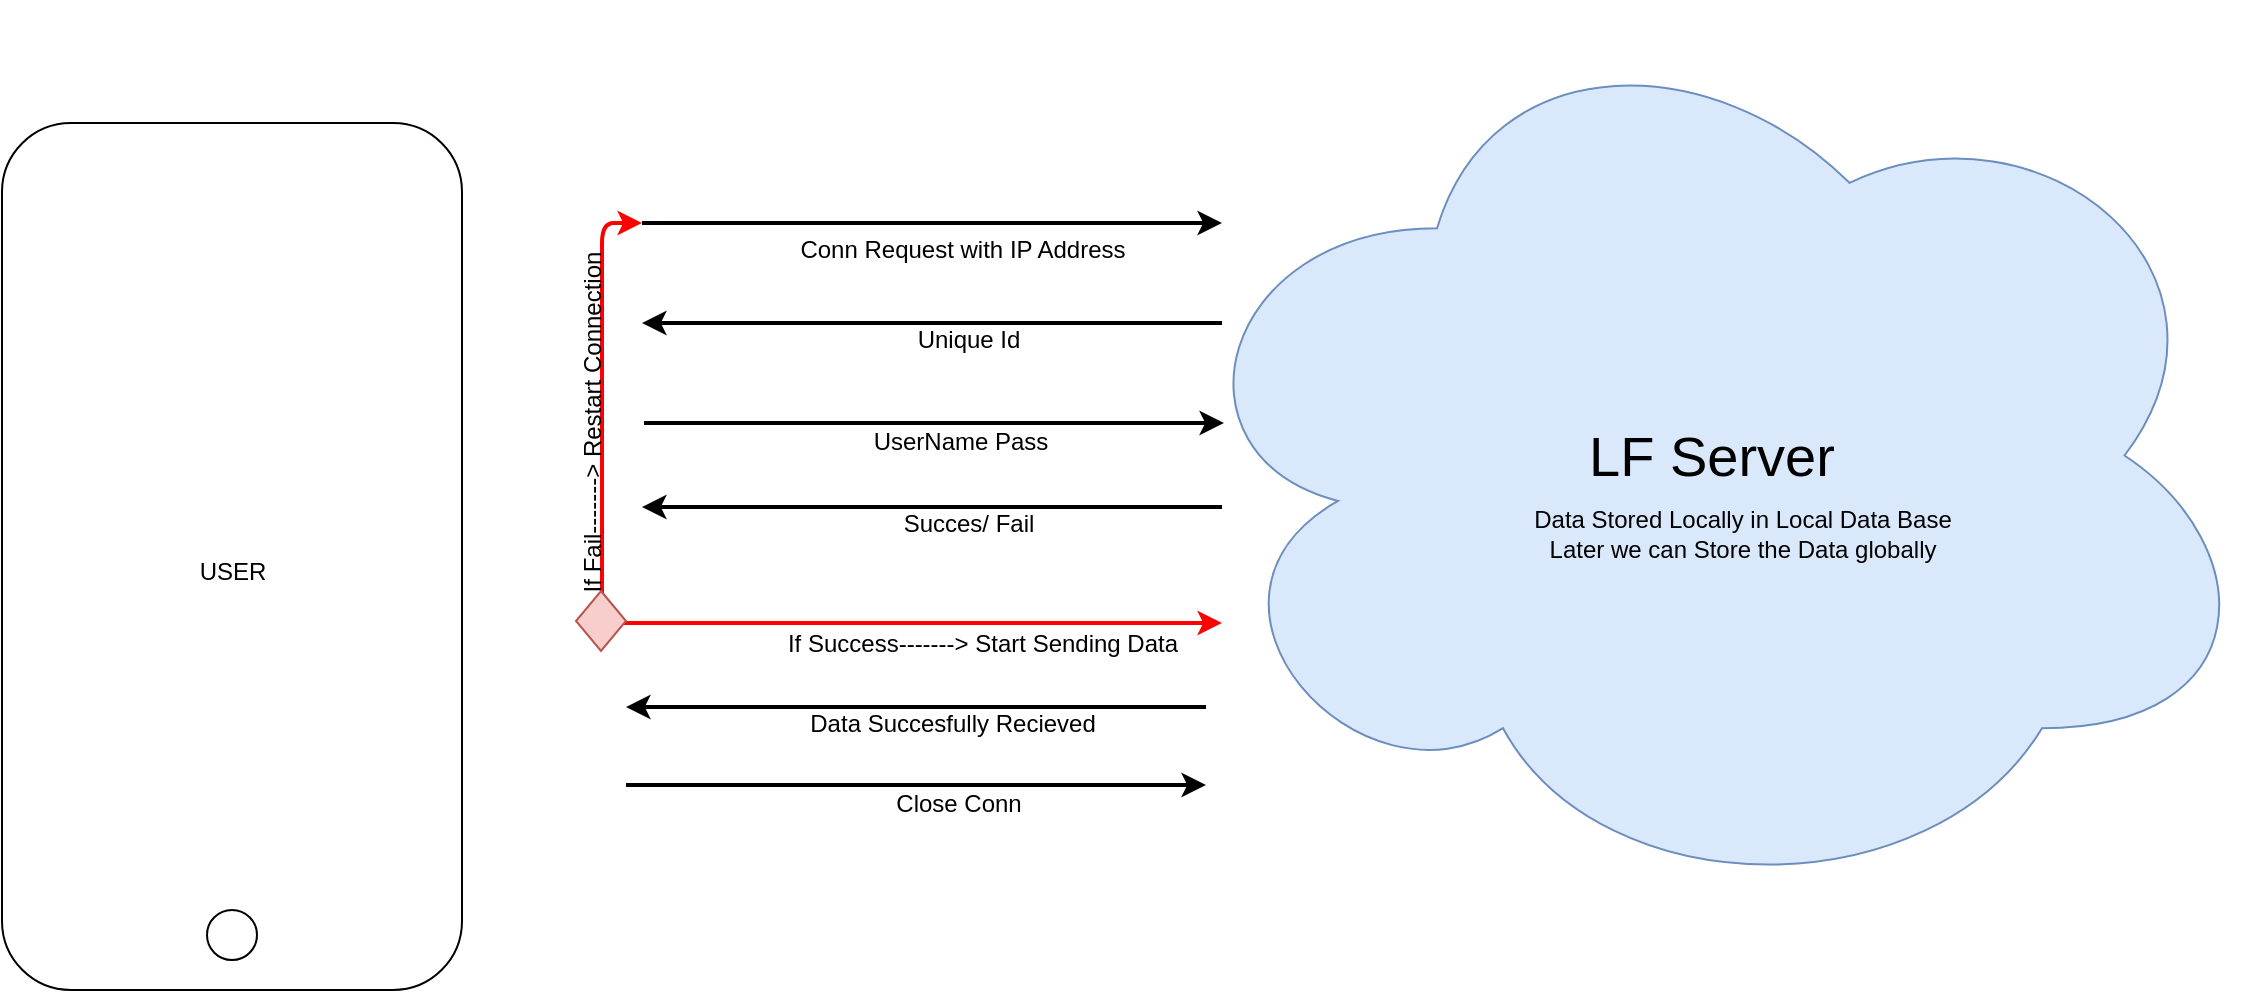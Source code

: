 <mxfile version="14.9.8" type="github">
  <diagram id="gDMXhIrPlpHxcNn4BB3M" name="Page-1">
    <mxGraphModel dx="1422" dy="742" grid="1" gridSize="10" guides="1" tooltips="1" connect="1" arrows="1" fold="1" page="1" pageScale="1" pageWidth="1400" pageHeight="850" math="0" shadow="0">
      <root>
        <mxCell id="0" />
        <mxCell id="1" parent="0" />
        <mxCell id="ZPShamkxypRbvgqsSkSR-1" value="" style="rounded=1;whiteSpace=wrap;html=1;" vertex="1" parent="1">
          <mxGeometry x="40" y="166.5" width="230" height="433.5" as="geometry" />
        </mxCell>
        <mxCell id="ZPShamkxypRbvgqsSkSR-2" value="" style="ellipse;whiteSpace=wrap;html=1;aspect=fixed;" vertex="1" parent="1">
          <mxGeometry x="142.5" y="560" width="25" height="25" as="geometry" />
        </mxCell>
        <mxCell id="ZPShamkxypRbvgqsSkSR-3" value="USER" style="text;html=1;align=center;verticalAlign=middle;resizable=0;points=[];autosize=1;strokeColor=none;" vertex="1" parent="1">
          <mxGeometry x="130" y="380.5" width="50" height="20" as="geometry" />
        </mxCell>
        <mxCell id="ZPShamkxypRbvgqsSkSR-4" value="" style="endArrow=classic;html=1;strokeWidth=2;" edge="1" parent="1">
          <mxGeometry width="50" height="50" relative="1" as="geometry">
            <mxPoint x="360" y="216.5" as="sourcePoint" />
            <mxPoint x="650" y="216.5" as="targetPoint" />
          </mxGeometry>
        </mxCell>
        <mxCell id="ZPShamkxypRbvgqsSkSR-5" value="Conn Request with IP Address" style="text;html=1;strokeColor=none;fillColor=none;align=center;verticalAlign=middle;whiteSpace=wrap;rounded=0;" vertex="1" parent="1">
          <mxGeometry x="434.5" y="220" width="170.5" height="20" as="geometry" />
        </mxCell>
        <mxCell id="ZPShamkxypRbvgqsSkSR-8" value="" style="endArrow=classic;html=1;strokeWidth=2;" edge="1" parent="1">
          <mxGeometry width="50" height="50" relative="1" as="geometry">
            <mxPoint x="650" y="266.5" as="sourcePoint" />
            <mxPoint x="360" y="266.5" as="targetPoint" />
          </mxGeometry>
        </mxCell>
        <mxCell id="ZPShamkxypRbvgqsSkSR-9" value="Unique Id" style="text;html=1;align=center;verticalAlign=middle;resizable=0;points=[];autosize=1;strokeColor=none;" vertex="1" parent="1">
          <mxGeometry x="487.5" y="264.5" width="70" height="20" as="geometry" />
        </mxCell>
        <mxCell id="ZPShamkxypRbvgqsSkSR-11" value="" style="endArrow=classic;html=1;strokeWidth=2;" edge="1" parent="1">
          <mxGeometry width="50" height="50" relative="1" as="geometry">
            <mxPoint x="361" y="316.5" as="sourcePoint" />
            <mxPoint x="651" y="316.5" as="targetPoint" />
          </mxGeometry>
        </mxCell>
        <mxCell id="ZPShamkxypRbvgqsSkSR-12" value="UserName Pass" style="text;html=1;align=center;verticalAlign=middle;resizable=0;points=[];autosize=1;strokeColor=none;" vertex="1" parent="1">
          <mxGeometry x="468.5" y="315.5" width="100" height="20" as="geometry" />
        </mxCell>
        <mxCell id="ZPShamkxypRbvgqsSkSR-13" value="&lt;font style=&quot;font-size: 28px&quot;&gt;LF Server&lt;/font&gt;" style="ellipse;shape=cloud;whiteSpace=wrap;html=1;fillColor=#dae8fc;strokeColor=#6c8ebf;" vertex="1" parent="1">
          <mxGeometry x="620" y="105.5" width="550" height="454.5" as="geometry" />
        </mxCell>
        <mxCell id="ZPShamkxypRbvgqsSkSR-14" value="" style="endArrow=classic;html=1;strokeWidth=2;" edge="1" parent="1">
          <mxGeometry width="50" height="50" relative="1" as="geometry">
            <mxPoint x="650" y="358.5" as="sourcePoint" />
            <mxPoint x="360" y="358.5" as="targetPoint" />
          </mxGeometry>
        </mxCell>
        <mxCell id="ZPShamkxypRbvgqsSkSR-15" value="Succes/ Fail " style="text;html=1;align=center;verticalAlign=middle;resizable=0;points=[];autosize=1;strokeColor=none;" vertex="1" parent="1">
          <mxGeometry x="482.5" y="356.5" width="80" height="20" as="geometry" />
        </mxCell>
        <mxCell id="ZPShamkxypRbvgqsSkSR-17" value="" style="endArrow=classic;html=1;strokeWidth=2;strokeColor=#FF0000;" edge="1" parent="1">
          <mxGeometry width="50" height="50" relative="1" as="geometry">
            <mxPoint x="340" y="416.5" as="sourcePoint" />
            <mxPoint x="650" y="416.5" as="targetPoint" />
          </mxGeometry>
        </mxCell>
        <mxCell id="ZPShamkxypRbvgqsSkSR-18" value="" style="endArrow=classic;html=1;strokeWidth=2;strokeColor=#FF0000;" edge="1" parent="1">
          <mxGeometry width="50" height="50" relative="1" as="geometry">
            <mxPoint x="340" y="416.5" as="sourcePoint" />
            <mxPoint x="360" y="216.5" as="targetPoint" />
            <Array as="points">
              <mxPoint x="340" y="216.5" />
            </Array>
          </mxGeometry>
        </mxCell>
        <mxCell id="ZPShamkxypRbvgqsSkSR-19" value="If Success-------&amp;gt; Start Sending Data" style="text;html=1;align=center;verticalAlign=middle;resizable=0;points=[];autosize=1;strokeColor=none;" vertex="1" parent="1">
          <mxGeometry x="425" y="416.5" width="210" height="20" as="geometry" />
        </mxCell>
        <mxCell id="ZPShamkxypRbvgqsSkSR-20" value="If Fail-------&amp;gt; Restart Connection" style="text;html=1;align=center;verticalAlign=middle;resizable=0;points=[];autosize=1;strokeColor=none;rotation=-90;" vertex="1" parent="1">
          <mxGeometry x="240" y="306.5" width="190" height="20" as="geometry" />
        </mxCell>
        <mxCell id="ZPShamkxypRbvgqsSkSR-21" value="" style="rhombus;whiteSpace=wrap;html=1;fillColor=#f8cecc;strokeColor=#b85450;" vertex="1" parent="1">
          <mxGeometry x="327" y="400.5" width="25" height="30" as="geometry" />
        </mxCell>
        <mxCell id="ZPShamkxypRbvgqsSkSR-25" value="" style="endArrow=classic;html=1;strokeWidth=2;" edge="1" parent="1">
          <mxGeometry width="50" height="50" relative="1" as="geometry">
            <mxPoint x="642" y="458.5" as="sourcePoint" />
            <mxPoint x="352" y="458.5" as="targetPoint" />
          </mxGeometry>
        </mxCell>
        <mxCell id="ZPShamkxypRbvgqsSkSR-26" value="Data Succesfully Recieved " style="text;html=1;align=center;verticalAlign=middle;resizable=0;points=[];autosize=1;strokeColor=none;" vertex="1" parent="1">
          <mxGeometry x="434.5" y="456.5" width="160" height="20" as="geometry" />
        </mxCell>
        <mxCell id="ZPShamkxypRbvgqsSkSR-27" value="" style="endArrow=classic;html=1;strokeWidth=2;" edge="1" parent="1">
          <mxGeometry width="50" height="50" relative="1" as="geometry">
            <mxPoint x="352" y="497.5" as="sourcePoint" />
            <mxPoint x="642" y="497.5" as="targetPoint" />
          </mxGeometry>
        </mxCell>
        <mxCell id="ZPShamkxypRbvgqsSkSR-28" value="Close Conn" style="text;html=1;align=center;verticalAlign=middle;resizable=0;points=[];autosize=1;strokeColor=none;" vertex="1" parent="1">
          <mxGeometry x="477.5" y="496.5" width="80" height="20" as="geometry" />
        </mxCell>
        <mxCell id="ZPShamkxypRbvgqsSkSR-29" value="&lt;div&gt;Data Stored Locally in Local Data Base&lt;/div&gt;&lt;div&gt;Later we can Store the Data globally&lt;br&gt; &lt;/div&gt;" style="text;html=1;align=center;verticalAlign=middle;resizable=0;points=[];autosize=1;strokeColor=none;" vertex="1" parent="1">
          <mxGeometry x="800" y="356.5" width="220" height="30" as="geometry" />
        </mxCell>
      </root>
    </mxGraphModel>
  </diagram>
</mxfile>
